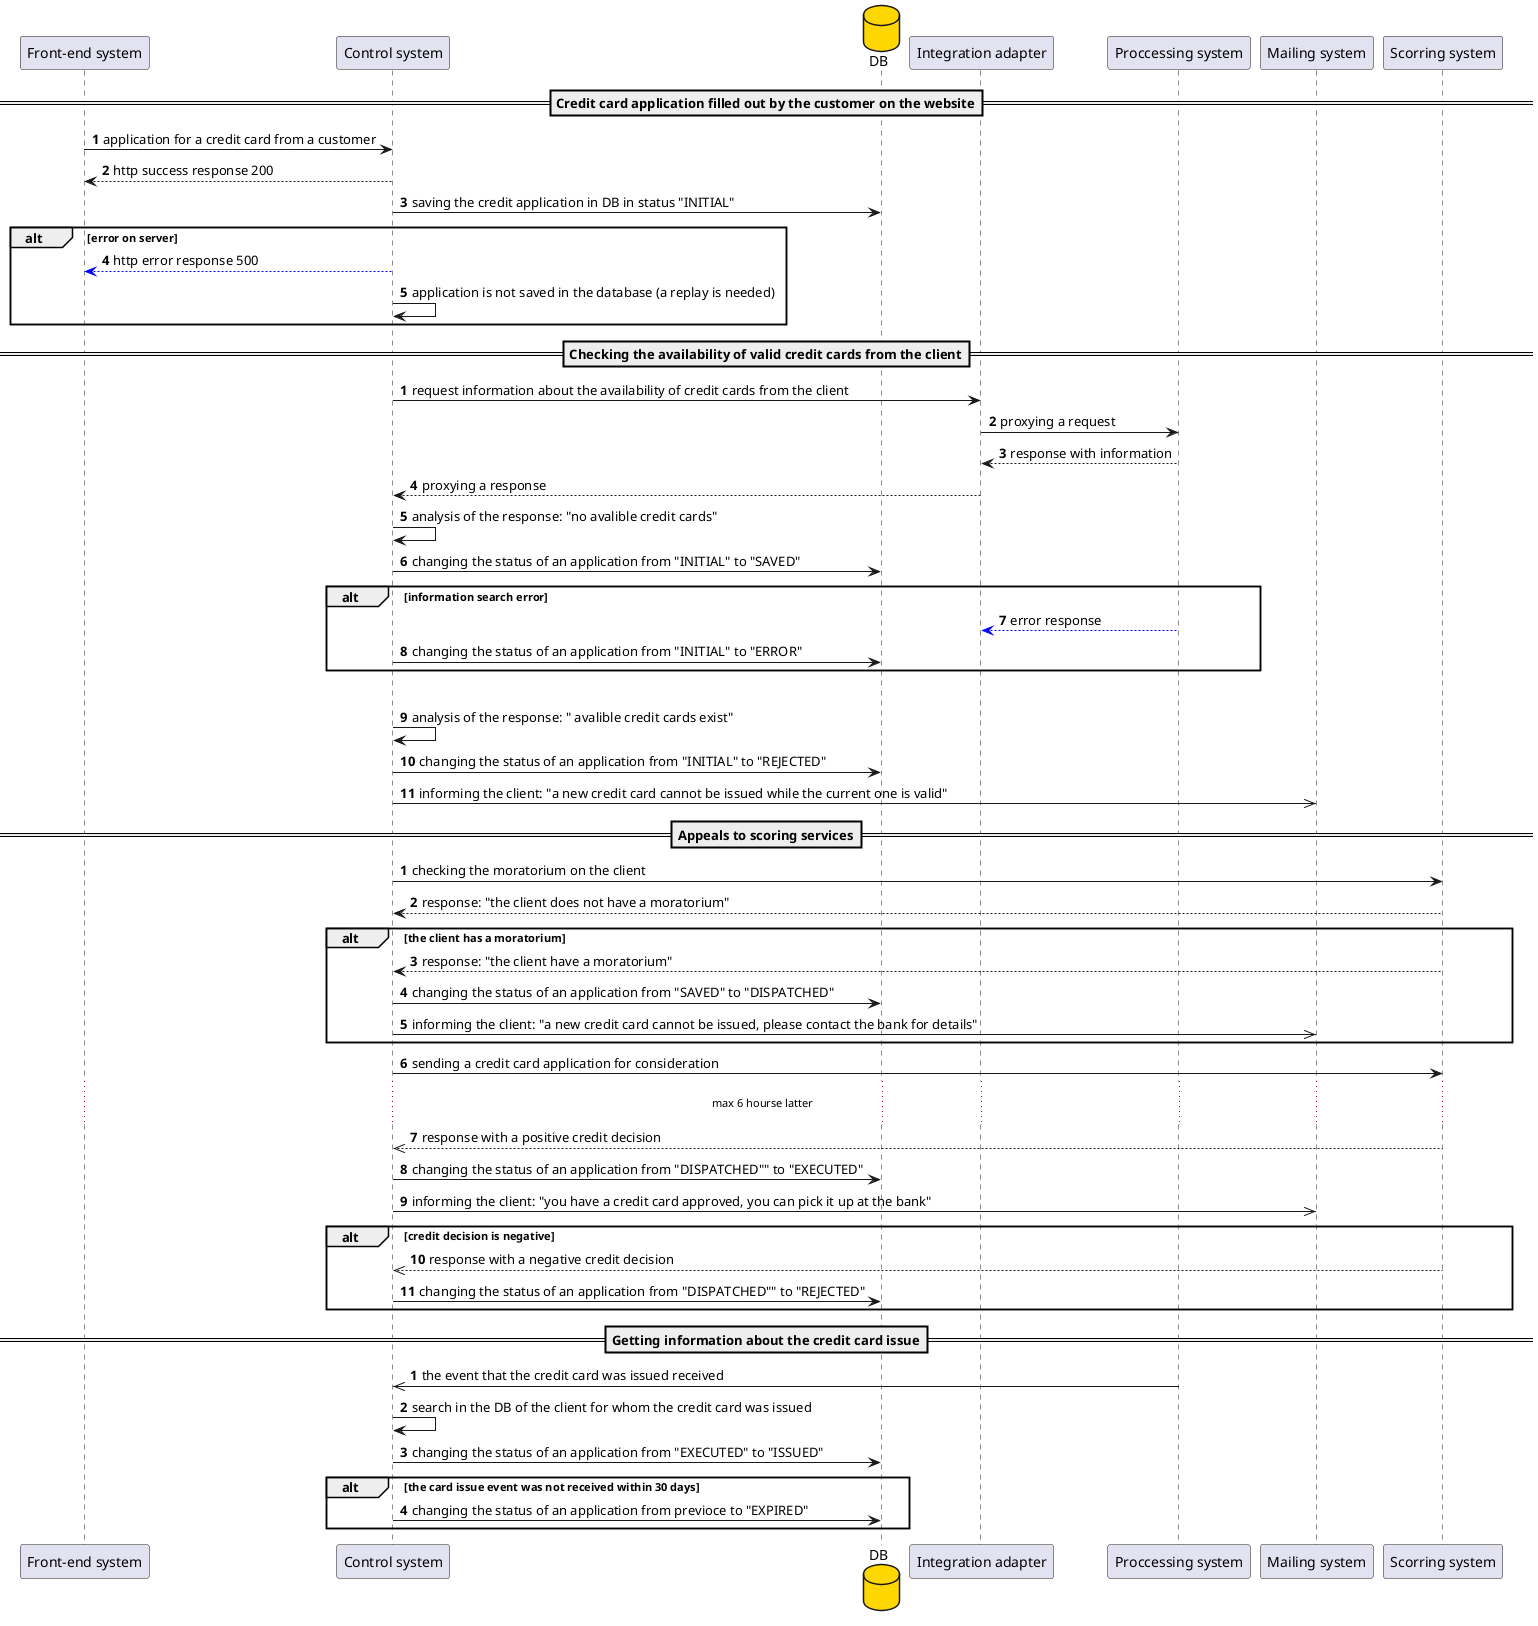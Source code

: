 @startuml


==Credit card application filled out by the customer on the website==
autonumber
"Front-end system" -> "Control system": application for a credit card from a customer
"Front-end system" <-- "Control system": http success response 200
database DB  #gold
"Control system" -> DB:saving the credit application in DB in status "INITIAL"


alt error on server
"Front-end system" <-[#blue]- "Control system": http error response 500
"Control system" -> "Control system": application is not saved in the database (a replay is needed)
end

==Checking the availability of valid credit cards from the client==
autonumber
"Control system" -> "Integration adapter": request information about the availability of credit cards from the client
"Integration adapter" -> "Proccessing system": proxying a request
"Integration adapter" <-- "Proccessing system": response with information
"Control system" <-- "Integration adapter": proxying a response
"Control system" -> "Control system": analysis of the response: "no avalible credit cards"
"Control system" -> DB:changing the status of an application from "INITIAL" to "SAVED"

alt information search error
"Integration adapter" <-[#blue]- "Proccessing system": error response
"Control system" -> DB: changing the status of an application from "INITIAL" to "ERROR"
end

alt avalible credit cards detected
"Control system" -> "Control system": analysis of the response: " avalible credit cards exist"
"Control system" -> DB: changing the status of an application from "INITIAL" to "REJECTED"
"Control system" ->> "Mailing system": informing the client: "a new credit card cannot be issued while the current one is valid" /'because if client already has a loan, it is impossible to open a new one'/


==Appeals to scoring services==
autonumber
"Control system" -> "Scorring system": checking the moratorium on the client
"Control system" <-- "Scorring system": response: "the client does not have a moratorium"

alt the client has a moratorium
"Control system" <-- "Scorring system": response: "the client have a moratorium"
"Control system" -> DB: changing the status of an application from "SAVED" to "DISPATCHED"
"Control system" ->> "Mailing system": informing the client: "a new credit card cannot be issued, please contact the bank for details" /'bacause if client has a moratorium, he need to deal with it'/
end

"Control system" -> "Scorring system": sending a credit card application for consideration
...max 6 hourse latter ...
"Control system" <<-- "Scorring system": response with a positive credit decision
"Control system" -> DB: changing the status of an application from "DISPATCHED"" to "EXECUTED"
"Control system" ->> "Mailing system": informing the client: "you have a credit card approved, you can pick it up at the bank"


alt credit decision is negative
"Control system" <<-- "Scorring system": response with a negative credit decision
"Control system" -> DB: changing the status of an application from "DISPATCHED"" to "REJECTED"
 end

==Getting information about the credit card issue==
autonumber
"Control system" <<- "Proccessing system": the event that the credit card was issued received
"Control system" -> "Control system": search in the DB of the client for whom the credit card was issued
"Control system" -> DB: changing the status of an application from "EXECUTED" to "ISSUED"
alt the card issue event was not received within 30 days /'this is possible if the client did not come to the bank for his credit card'/
"Control system" -> DB: changing the status of an application from previoce to "EXPIRED"
end


@enduml